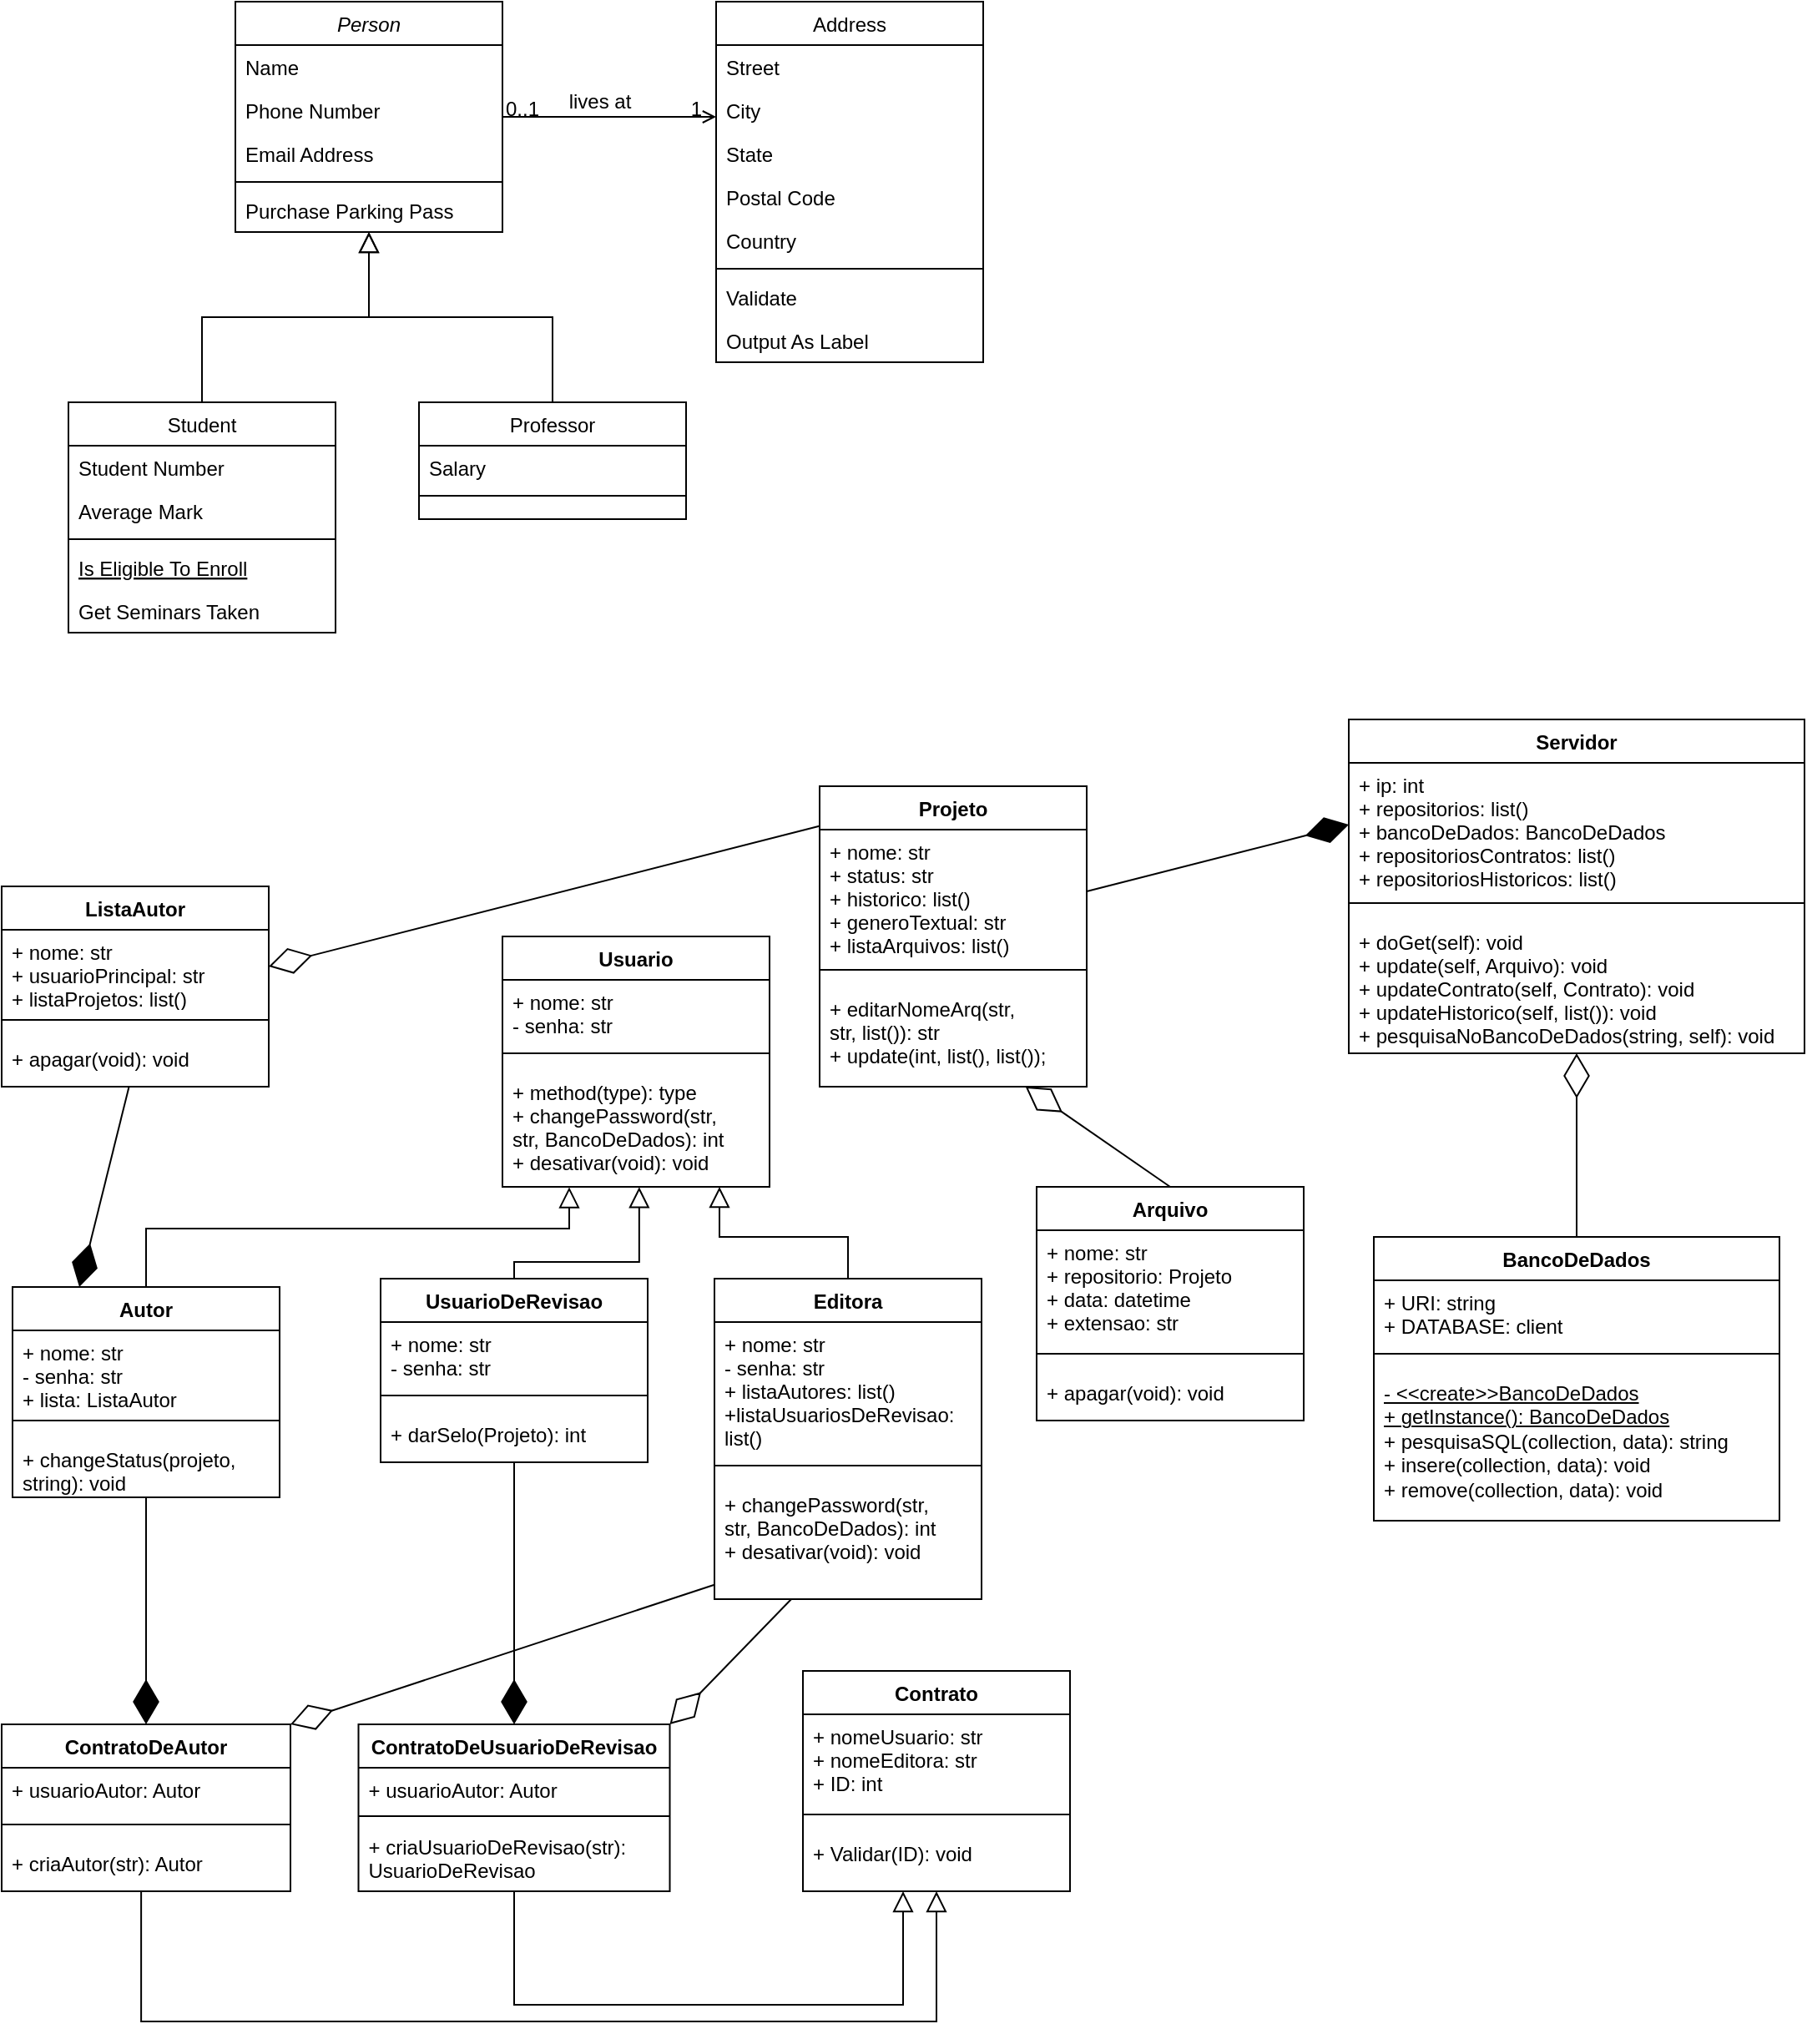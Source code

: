 <mxfile version="16.5.3" type="github">
  <diagram id="C5RBs43oDa-KdzZeNtuy" name="Page-1">
    <mxGraphModel dx="868" dy="496" grid="1" gridSize="10" guides="1" tooltips="1" connect="1" arrows="1" fold="1" page="1" pageScale="1" pageWidth="827" pageHeight="1169" math="0" shadow="0">
      <root>
        <mxCell id="WIyWlLk6GJQsqaUBKTNV-0" />
        <mxCell id="WIyWlLk6GJQsqaUBKTNV-1" parent="WIyWlLk6GJQsqaUBKTNV-0" />
        <mxCell id="zkfFHV4jXpPFQw0GAbJ--0" value="Person" style="swimlane;fontStyle=2;align=center;verticalAlign=top;childLayout=stackLayout;horizontal=1;startSize=26;horizontalStack=0;resizeParent=1;resizeLast=0;collapsible=1;marginBottom=0;rounded=0;shadow=0;strokeWidth=1;" parent="WIyWlLk6GJQsqaUBKTNV-1" vertex="1">
          <mxGeometry x="160" y="130" width="160" height="138" as="geometry">
            <mxRectangle x="230" y="140" width="160" height="26" as="alternateBounds" />
          </mxGeometry>
        </mxCell>
        <mxCell id="zkfFHV4jXpPFQw0GAbJ--1" value="Name" style="text;align=left;verticalAlign=top;spacingLeft=4;spacingRight=4;overflow=hidden;rotatable=0;points=[[0,0.5],[1,0.5]];portConstraint=eastwest;" parent="zkfFHV4jXpPFQw0GAbJ--0" vertex="1">
          <mxGeometry y="26" width="160" height="26" as="geometry" />
        </mxCell>
        <mxCell id="zkfFHV4jXpPFQw0GAbJ--2" value="Phone Number" style="text;align=left;verticalAlign=top;spacingLeft=4;spacingRight=4;overflow=hidden;rotatable=0;points=[[0,0.5],[1,0.5]];portConstraint=eastwest;rounded=0;shadow=0;html=0;" parent="zkfFHV4jXpPFQw0GAbJ--0" vertex="1">
          <mxGeometry y="52" width="160" height="26" as="geometry" />
        </mxCell>
        <mxCell id="zkfFHV4jXpPFQw0GAbJ--3" value="Email Address" style="text;align=left;verticalAlign=top;spacingLeft=4;spacingRight=4;overflow=hidden;rotatable=0;points=[[0,0.5],[1,0.5]];portConstraint=eastwest;rounded=0;shadow=0;html=0;" parent="zkfFHV4jXpPFQw0GAbJ--0" vertex="1">
          <mxGeometry y="78" width="160" height="26" as="geometry" />
        </mxCell>
        <mxCell id="zkfFHV4jXpPFQw0GAbJ--4" value="" style="line;html=1;strokeWidth=1;align=left;verticalAlign=middle;spacingTop=-1;spacingLeft=3;spacingRight=3;rotatable=0;labelPosition=right;points=[];portConstraint=eastwest;" parent="zkfFHV4jXpPFQw0GAbJ--0" vertex="1">
          <mxGeometry y="104" width="160" height="8" as="geometry" />
        </mxCell>
        <mxCell id="zkfFHV4jXpPFQw0GAbJ--5" value="Purchase Parking Pass" style="text;align=left;verticalAlign=top;spacingLeft=4;spacingRight=4;overflow=hidden;rotatable=0;points=[[0,0.5],[1,0.5]];portConstraint=eastwest;" parent="zkfFHV4jXpPFQw0GAbJ--0" vertex="1">
          <mxGeometry y="112" width="160" height="26" as="geometry" />
        </mxCell>
        <mxCell id="zkfFHV4jXpPFQw0GAbJ--6" value="Student" style="swimlane;fontStyle=0;align=center;verticalAlign=top;childLayout=stackLayout;horizontal=1;startSize=26;horizontalStack=0;resizeParent=1;resizeLast=0;collapsible=1;marginBottom=0;rounded=0;shadow=0;strokeWidth=1;" parent="WIyWlLk6GJQsqaUBKTNV-1" vertex="1">
          <mxGeometry x="60" y="370" width="160" height="138" as="geometry">
            <mxRectangle x="130" y="380" width="160" height="26" as="alternateBounds" />
          </mxGeometry>
        </mxCell>
        <mxCell id="zkfFHV4jXpPFQw0GAbJ--7" value="Student Number" style="text;align=left;verticalAlign=top;spacingLeft=4;spacingRight=4;overflow=hidden;rotatable=0;points=[[0,0.5],[1,0.5]];portConstraint=eastwest;" parent="zkfFHV4jXpPFQw0GAbJ--6" vertex="1">
          <mxGeometry y="26" width="160" height="26" as="geometry" />
        </mxCell>
        <mxCell id="zkfFHV4jXpPFQw0GAbJ--8" value="Average Mark" style="text;align=left;verticalAlign=top;spacingLeft=4;spacingRight=4;overflow=hidden;rotatable=0;points=[[0,0.5],[1,0.5]];portConstraint=eastwest;rounded=0;shadow=0;html=0;" parent="zkfFHV4jXpPFQw0GAbJ--6" vertex="1">
          <mxGeometry y="52" width="160" height="26" as="geometry" />
        </mxCell>
        <mxCell id="zkfFHV4jXpPFQw0GAbJ--9" value="" style="line;html=1;strokeWidth=1;align=left;verticalAlign=middle;spacingTop=-1;spacingLeft=3;spacingRight=3;rotatable=0;labelPosition=right;points=[];portConstraint=eastwest;" parent="zkfFHV4jXpPFQw0GAbJ--6" vertex="1">
          <mxGeometry y="78" width="160" height="8" as="geometry" />
        </mxCell>
        <mxCell id="zkfFHV4jXpPFQw0GAbJ--10" value="Is Eligible To Enroll" style="text;align=left;verticalAlign=top;spacingLeft=4;spacingRight=4;overflow=hidden;rotatable=0;points=[[0,0.5],[1,0.5]];portConstraint=eastwest;fontStyle=4" parent="zkfFHV4jXpPFQw0GAbJ--6" vertex="1">
          <mxGeometry y="86" width="160" height="26" as="geometry" />
        </mxCell>
        <mxCell id="zkfFHV4jXpPFQw0GAbJ--11" value="Get Seminars Taken" style="text;align=left;verticalAlign=top;spacingLeft=4;spacingRight=4;overflow=hidden;rotatable=0;points=[[0,0.5],[1,0.5]];portConstraint=eastwest;" parent="zkfFHV4jXpPFQw0GAbJ--6" vertex="1">
          <mxGeometry y="112" width="160" height="26" as="geometry" />
        </mxCell>
        <mxCell id="zkfFHV4jXpPFQw0GAbJ--12" value="" style="endArrow=block;endSize=10;endFill=0;shadow=0;strokeWidth=1;rounded=0;edgeStyle=elbowEdgeStyle;elbow=vertical;" parent="WIyWlLk6GJQsqaUBKTNV-1" source="zkfFHV4jXpPFQw0GAbJ--6" target="zkfFHV4jXpPFQw0GAbJ--0" edge="1">
          <mxGeometry width="160" relative="1" as="geometry">
            <mxPoint x="140" y="213" as="sourcePoint" />
            <mxPoint x="140" y="213" as="targetPoint" />
          </mxGeometry>
        </mxCell>
        <mxCell id="zkfFHV4jXpPFQw0GAbJ--13" value="Professor" style="swimlane;fontStyle=0;align=center;verticalAlign=top;childLayout=stackLayout;horizontal=1;startSize=26;horizontalStack=0;resizeParent=1;resizeLast=0;collapsible=1;marginBottom=0;rounded=0;shadow=0;strokeWidth=1;" parent="WIyWlLk6GJQsqaUBKTNV-1" vertex="1">
          <mxGeometry x="270" y="370" width="160" height="70" as="geometry">
            <mxRectangle x="340" y="380" width="170" height="26" as="alternateBounds" />
          </mxGeometry>
        </mxCell>
        <mxCell id="zkfFHV4jXpPFQw0GAbJ--14" value="Salary" style="text;align=left;verticalAlign=top;spacingLeft=4;spacingRight=4;overflow=hidden;rotatable=0;points=[[0,0.5],[1,0.5]];portConstraint=eastwest;" parent="zkfFHV4jXpPFQw0GAbJ--13" vertex="1">
          <mxGeometry y="26" width="160" height="26" as="geometry" />
        </mxCell>
        <mxCell id="zkfFHV4jXpPFQw0GAbJ--15" value="" style="line;html=1;strokeWidth=1;align=left;verticalAlign=middle;spacingTop=-1;spacingLeft=3;spacingRight=3;rotatable=0;labelPosition=right;points=[];portConstraint=eastwest;" parent="zkfFHV4jXpPFQw0GAbJ--13" vertex="1">
          <mxGeometry y="52" width="160" height="8" as="geometry" />
        </mxCell>
        <mxCell id="zkfFHV4jXpPFQw0GAbJ--16" value="" style="endArrow=block;endSize=10;endFill=0;shadow=0;strokeWidth=1;rounded=0;edgeStyle=elbowEdgeStyle;elbow=vertical;" parent="WIyWlLk6GJQsqaUBKTNV-1" source="zkfFHV4jXpPFQw0GAbJ--13" target="zkfFHV4jXpPFQw0GAbJ--0" edge="1">
          <mxGeometry width="160" relative="1" as="geometry">
            <mxPoint x="150" y="383" as="sourcePoint" />
            <mxPoint x="250" y="281" as="targetPoint" />
          </mxGeometry>
        </mxCell>
        <mxCell id="zkfFHV4jXpPFQw0GAbJ--17" value="Address" style="swimlane;fontStyle=0;align=center;verticalAlign=top;childLayout=stackLayout;horizontal=1;startSize=26;horizontalStack=0;resizeParent=1;resizeLast=0;collapsible=1;marginBottom=0;rounded=0;shadow=0;strokeWidth=1;" parent="WIyWlLk6GJQsqaUBKTNV-1" vertex="1">
          <mxGeometry x="448" y="130" width="160" height="216" as="geometry">
            <mxRectangle x="550" y="140" width="160" height="26" as="alternateBounds" />
          </mxGeometry>
        </mxCell>
        <mxCell id="zkfFHV4jXpPFQw0GAbJ--18" value="Street" style="text;align=left;verticalAlign=top;spacingLeft=4;spacingRight=4;overflow=hidden;rotatable=0;points=[[0,0.5],[1,0.5]];portConstraint=eastwest;" parent="zkfFHV4jXpPFQw0GAbJ--17" vertex="1">
          <mxGeometry y="26" width="160" height="26" as="geometry" />
        </mxCell>
        <mxCell id="zkfFHV4jXpPFQw0GAbJ--19" value="City" style="text;align=left;verticalAlign=top;spacingLeft=4;spacingRight=4;overflow=hidden;rotatable=0;points=[[0,0.5],[1,0.5]];portConstraint=eastwest;rounded=0;shadow=0;html=0;" parent="zkfFHV4jXpPFQw0GAbJ--17" vertex="1">
          <mxGeometry y="52" width="160" height="26" as="geometry" />
        </mxCell>
        <mxCell id="zkfFHV4jXpPFQw0GAbJ--20" value="State" style="text;align=left;verticalAlign=top;spacingLeft=4;spacingRight=4;overflow=hidden;rotatable=0;points=[[0,0.5],[1,0.5]];portConstraint=eastwest;rounded=0;shadow=0;html=0;" parent="zkfFHV4jXpPFQw0GAbJ--17" vertex="1">
          <mxGeometry y="78" width="160" height="26" as="geometry" />
        </mxCell>
        <mxCell id="zkfFHV4jXpPFQw0GAbJ--21" value="Postal Code" style="text;align=left;verticalAlign=top;spacingLeft=4;spacingRight=4;overflow=hidden;rotatable=0;points=[[0,0.5],[1,0.5]];portConstraint=eastwest;rounded=0;shadow=0;html=0;" parent="zkfFHV4jXpPFQw0GAbJ--17" vertex="1">
          <mxGeometry y="104" width="160" height="26" as="geometry" />
        </mxCell>
        <mxCell id="zkfFHV4jXpPFQw0GAbJ--22" value="Country" style="text;align=left;verticalAlign=top;spacingLeft=4;spacingRight=4;overflow=hidden;rotatable=0;points=[[0,0.5],[1,0.5]];portConstraint=eastwest;rounded=0;shadow=0;html=0;" parent="zkfFHV4jXpPFQw0GAbJ--17" vertex="1">
          <mxGeometry y="130" width="160" height="26" as="geometry" />
        </mxCell>
        <mxCell id="zkfFHV4jXpPFQw0GAbJ--23" value="" style="line;html=1;strokeWidth=1;align=left;verticalAlign=middle;spacingTop=-1;spacingLeft=3;spacingRight=3;rotatable=0;labelPosition=right;points=[];portConstraint=eastwest;" parent="zkfFHV4jXpPFQw0GAbJ--17" vertex="1">
          <mxGeometry y="156" width="160" height="8" as="geometry" />
        </mxCell>
        <mxCell id="zkfFHV4jXpPFQw0GAbJ--24" value="Validate" style="text;align=left;verticalAlign=top;spacingLeft=4;spacingRight=4;overflow=hidden;rotatable=0;points=[[0,0.5],[1,0.5]];portConstraint=eastwest;" parent="zkfFHV4jXpPFQw0GAbJ--17" vertex="1">
          <mxGeometry y="164" width="160" height="26" as="geometry" />
        </mxCell>
        <mxCell id="zkfFHV4jXpPFQw0GAbJ--25" value="Output As Label" style="text;align=left;verticalAlign=top;spacingLeft=4;spacingRight=4;overflow=hidden;rotatable=0;points=[[0,0.5],[1,0.5]];portConstraint=eastwest;" parent="zkfFHV4jXpPFQw0GAbJ--17" vertex="1">
          <mxGeometry y="190" width="160" height="26" as="geometry" />
        </mxCell>
        <mxCell id="zkfFHV4jXpPFQw0GAbJ--26" value="" style="endArrow=open;shadow=0;strokeWidth=1;rounded=0;endFill=1;edgeStyle=elbowEdgeStyle;elbow=vertical;" parent="WIyWlLk6GJQsqaUBKTNV-1" source="zkfFHV4jXpPFQw0GAbJ--0" target="zkfFHV4jXpPFQw0GAbJ--17" edge="1">
          <mxGeometry x="0.5" y="41" relative="1" as="geometry">
            <mxPoint x="320" y="202" as="sourcePoint" />
            <mxPoint x="480" y="202" as="targetPoint" />
            <mxPoint x="-40" y="32" as="offset" />
          </mxGeometry>
        </mxCell>
        <mxCell id="zkfFHV4jXpPFQw0GAbJ--27" value="0..1" style="resizable=0;align=left;verticalAlign=bottom;labelBackgroundColor=none;fontSize=12;" parent="zkfFHV4jXpPFQw0GAbJ--26" connectable="0" vertex="1">
          <mxGeometry x="-1" relative="1" as="geometry">
            <mxPoint y="4" as="offset" />
          </mxGeometry>
        </mxCell>
        <mxCell id="zkfFHV4jXpPFQw0GAbJ--28" value="1" style="resizable=0;align=right;verticalAlign=bottom;labelBackgroundColor=none;fontSize=12;" parent="zkfFHV4jXpPFQw0GAbJ--26" connectable="0" vertex="1">
          <mxGeometry x="1" relative="1" as="geometry">
            <mxPoint x="-7" y="4" as="offset" />
          </mxGeometry>
        </mxCell>
        <mxCell id="zkfFHV4jXpPFQw0GAbJ--29" value="lives at" style="text;html=1;resizable=0;points=[];;align=center;verticalAlign=middle;labelBackgroundColor=none;rounded=0;shadow=0;strokeWidth=1;fontSize=12;" parent="zkfFHV4jXpPFQw0GAbJ--26" vertex="1" connectable="0">
          <mxGeometry x="0.5" y="49" relative="1" as="geometry">
            <mxPoint x="-38" y="40" as="offset" />
          </mxGeometry>
        </mxCell>
        <mxCell id="7seZj-9RwBSpQ4ibEDFT-30" value="Usuario" style="swimlane;fontStyle=1;align=center;verticalAlign=top;childLayout=stackLayout;horizontal=1;startSize=26;horizontalStack=0;resizeParent=1;resizeParentMax=0;resizeLast=0;collapsible=1;marginBottom=0;" parent="WIyWlLk6GJQsqaUBKTNV-1" vertex="1">
          <mxGeometry x="320" y="690" width="160" height="150" as="geometry" />
        </mxCell>
        <mxCell id="7seZj-9RwBSpQ4ibEDFT-31" value="+ nome: str&#xa;- senha: str" style="text;strokeColor=none;fillColor=none;align=left;verticalAlign=top;spacingLeft=4;spacingRight=4;overflow=hidden;rotatable=0;points=[[0,0.5],[1,0.5]];portConstraint=eastwest;" parent="7seZj-9RwBSpQ4ibEDFT-30" vertex="1">
          <mxGeometry y="26" width="160" height="34" as="geometry" />
        </mxCell>
        <mxCell id="7seZj-9RwBSpQ4ibEDFT-32" value="" style="line;strokeWidth=1;fillColor=none;align=left;verticalAlign=middle;spacingTop=-1;spacingLeft=3;spacingRight=3;rotatable=0;labelPosition=right;points=[];portConstraint=eastwest;" parent="7seZj-9RwBSpQ4ibEDFT-30" vertex="1">
          <mxGeometry y="60" width="160" height="20" as="geometry" />
        </mxCell>
        <mxCell id="7seZj-9RwBSpQ4ibEDFT-33" value="+ method(type): type&#xa;+ changePassword(str,&#xa;str, BancoDeDados): int&#xa;+ desativar(void): void " style="text;strokeColor=none;fillColor=none;align=left;verticalAlign=top;spacingLeft=4;spacingRight=4;overflow=hidden;rotatable=0;points=[[0,0.5],[1,0.5]];portConstraint=eastwest;" parent="7seZj-9RwBSpQ4ibEDFT-30" vertex="1">
          <mxGeometry y="80" width="160" height="70" as="geometry" />
        </mxCell>
        <mxCell id="7seZj-9RwBSpQ4ibEDFT-34" value="Autor" style="swimlane;fontStyle=1;align=center;verticalAlign=top;childLayout=stackLayout;horizontal=1;startSize=26;horizontalStack=0;resizeParent=1;resizeParentMax=0;resizeLast=0;collapsible=1;marginBottom=0;" parent="WIyWlLk6GJQsqaUBKTNV-1" vertex="1">
          <mxGeometry x="26.5" y="900" width="160" height="126" as="geometry" />
        </mxCell>
        <mxCell id="7seZj-9RwBSpQ4ibEDFT-35" value="+ nome: str&#xa;- senha: str&#xa;+ lista: ListaAutor" style="text;strokeColor=none;fillColor=none;align=left;verticalAlign=top;spacingLeft=4;spacingRight=4;overflow=hidden;rotatable=0;points=[[0,0.5],[1,0.5]];portConstraint=eastwest;" parent="7seZj-9RwBSpQ4ibEDFT-34" vertex="1">
          <mxGeometry y="26" width="160" height="44" as="geometry" />
        </mxCell>
        <mxCell id="7seZj-9RwBSpQ4ibEDFT-36" value="" style="line;strokeWidth=1;fillColor=none;align=left;verticalAlign=middle;spacingTop=-1;spacingLeft=3;spacingRight=3;rotatable=0;labelPosition=right;points=[];portConstraint=eastwest;" parent="7seZj-9RwBSpQ4ibEDFT-34" vertex="1">
          <mxGeometry y="70" width="160" height="20" as="geometry" />
        </mxCell>
        <mxCell id="7seZj-9RwBSpQ4ibEDFT-37" value="+ changeStatus(projeto,&#xa;string): void" style="text;strokeColor=none;fillColor=none;align=left;verticalAlign=top;spacingLeft=4;spacingRight=4;overflow=hidden;rotatable=0;points=[[0,0.5],[1,0.5]];portConstraint=eastwest;" parent="7seZj-9RwBSpQ4ibEDFT-34" vertex="1">
          <mxGeometry y="90" width="160" height="36" as="geometry" />
        </mxCell>
        <mxCell id="7seZj-9RwBSpQ4ibEDFT-39" value="" style="endArrow=block;endSize=10;endFill=0;shadow=0;strokeWidth=1;rounded=0;edgeStyle=elbowEdgeStyle;elbow=vertical;exitX=0.5;exitY=0;exitDx=0;exitDy=0;entryX=0.25;entryY=1.003;entryDx=0;entryDy=0;entryPerimeter=0;" parent="WIyWlLk6GJQsqaUBKTNV-1" source="7seZj-9RwBSpQ4ibEDFT-34" target="7seZj-9RwBSpQ4ibEDFT-33" edge="1">
          <mxGeometry width="160" relative="1" as="geometry">
            <mxPoint x="387" y="959" as="sourcePoint" />
            <mxPoint x="437" y="845" as="targetPoint" />
            <Array as="points">
              <mxPoint x="407" y="865" />
              <mxPoint x="417" y="895" />
            </Array>
          </mxGeometry>
        </mxCell>
        <mxCell id="7seZj-9RwBSpQ4ibEDFT-40" value="UsuarioDeRevisao" style="swimlane;fontStyle=1;align=center;verticalAlign=top;childLayout=stackLayout;horizontal=1;startSize=26;horizontalStack=0;resizeParent=1;resizeParentMax=0;resizeLast=0;collapsible=1;marginBottom=0;" parent="WIyWlLk6GJQsqaUBKTNV-1" vertex="1">
          <mxGeometry x="247" y="895" width="160" height="110" as="geometry" />
        </mxCell>
        <mxCell id="7seZj-9RwBSpQ4ibEDFT-41" value="+ nome: str&#xa;- senha: str" style="text;strokeColor=none;fillColor=none;align=left;verticalAlign=top;spacingLeft=4;spacingRight=4;overflow=hidden;rotatable=0;points=[[0,0.5],[1,0.5]];portConstraint=eastwest;" parent="7seZj-9RwBSpQ4ibEDFT-40" vertex="1">
          <mxGeometry y="26" width="160" height="34" as="geometry" />
        </mxCell>
        <mxCell id="7seZj-9RwBSpQ4ibEDFT-42" value="" style="line;strokeWidth=1;fillColor=none;align=left;verticalAlign=middle;spacingTop=-1;spacingLeft=3;spacingRight=3;rotatable=0;labelPosition=right;points=[];portConstraint=eastwest;" parent="7seZj-9RwBSpQ4ibEDFT-40" vertex="1">
          <mxGeometry y="60" width="160" height="20" as="geometry" />
        </mxCell>
        <mxCell id="7seZj-9RwBSpQ4ibEDFT-43" value="+ darSelo(Projeto): int" style="text;strokeColor=none;fillColor=none;align=left;verticalAlign=top;spacingLeft=4;spacingRight=4;overflow=hidden;rotatable=0;points=[[0,0.5],[1,0.5]];portConstraint=eastwest;" parent="7seZj-9RwBSpQ4ibEDFT-40" vertex="1">
          <mxGeometry y="80" width="160" height="30" as="geometry" />
        </mxCell>
        <mxCell id="7seZj-9RwBSpQ4ibEDFT-49" value="" style="endArrow=block;endSize=10;endFill=0;shadow=0;strokeWidth=1;rounded=0;edgeStyle=elbowEdgeStyle;elbow=vertical;exitX=0.5;exitY=0;exitDx=0;exitDy=0;entryX=0.512;entryY=1.002;entryDx=0;entryDy=0;entryPerimeter=0;" parent="WIyWlLk6GJQsqaUBKTNV-1" source="7seZj-9RwBSpQ4ibEDFT-40" target="7seZj-9RwBSpQ4ibEDFT-33" edge="1">
          <mxGeometry width="160" relative="1" as="geometry">
            <mxPoint x="567" y="975" as="sourcePoint" />
            <mxPoint x="437" y="845" as="targetPoint" />
            <Array as="points">
              <mxPoint x="447" y="885" />
              <mxPoint x="487" y="865" />
              <mxPoint x="487" y="895" />
              <mxPoint x="497" y="905" />
            </Array>
          </mxGeometry>
        </mxCell>
        <mxCell id="7seZj-9RwBSpQ4ibEDFT-50" value="Projeto" style="swimlane;fontStyle=1;align=center;verticalAlign=top;childLayout=stackLayout;horizontal=1;startSize=26;horizontalStack=0;resizeParent=1;resizeParentMax=0;resizeLast=0;collapsible=1;marginBottom=0;" parent="WIyWlLk6GJQsqaUBKTNV-1" vertex="1">
          <mxGeometry x="510" y="600" width="160" height="180" as="geometry" />
        </mxCell>
        <mxCell id="7seZj-9RwBSpQ4ibEDFT-51" value="+ nome: str&#xa;+ status: str&#xa;+ historico: list()&#xa;+ generoTextual: str&#xa;+ listaArquivos: list()&#xa;" style="text;strokeColor=none;fillColor=none;align=left;verticalAlign=top;spacingLeft=4;spacingRight=4;overflow=hidden;rotatable=0;points=[[0,0.5],[1,0.5]];portConstraint=eastwest;" parent="7seZj-9RwBSpQ4ibEDFT-50" vertex="1">
          <mxGeometry y="26" width="160" height="74" as="geometry" />
        </mxCell>
        <mxCell id="7seZj-9RwBSpQ4ibEDFT-52" value="" style="line;strokeWidth=1;fillColor=none;align=left;verticalAlign=middle;spacingTop=-1;spacingLeft=3;spacingRight=3;rotatable=0;labelPosition=right;points=[];portConstraint=eastwest;" parent="7seZj-9RwBSpQ4ibEDFT-50" vertex="1">
          <mxGeometry y="100" width="160" height="20" as="geometry" />
        </mxCell>
        <mxCell id="7seZj-9RwBSpQ4ibEDFT-53" value="+ editarNomeArq(str, &#xa;str, list()): str&#xa;+ update(int, list(), list());" style="text;strokeColor=none;fillColor=none;align=left;verticalAlign=top;spacingLeft=4;spacingRight=4;overflow=hidden;rotatable=0;points=[[0,0.5],[1,0.5]];portConstraint=eastwest;" parent="7seZj-9RwBSpQ4ibEDFT-50" vertex="1">
          <mxGeometry y="120" width="160" height="60" as="geometry" />
        </mxCell>
        <mxCell id="LjENutwPi0jd3vjKfc23-1" value="ListaAutor" style="swimlane;fontStyle=1;align=center;verticalAlign=top;childLayout=stackLayout;horizontal=1;startSize=26;horizontalStack=0;resizeParent=1;resizeParentMax=0;resizeLast=0;collapsible=1;marginBottom=0;" parent="WIyWlLk6GJQsqaUBKTNV-1" vertex="1">
          <mxGeometry x="20" y="660" width="160" height="120" as="geometry" />
        </mxCell>
        <mxCell id="LjENutwPi0jd3vjKfc23-2" value="+ nome: str&#xa;+ usuarioPrincipal: str&#xa;+ listaProjetos: list()" style="text;strokeColor=none;fillColor=none;align=left;verticalAlign=top;spacingLeft=4;spacingRight=4;overflow=hidden;rotatable=0;points=[[0,0.5],[1,0.5]];portConstraint=eastwest;" parent="LjENutwPi0jd3vjKfc23-1" vertex="1">
          <mxGeometry y="26" width="160" height="44" as="geometry" />
        </mxCell>
        <mxCell id="LjENutwPi0jd3vjKfc23-3" value="" style="line;strokeWidth=1;fillColor=none;align=left;verticalAlign=middle;spacingTop=-1;spacingLeft=3;spacingRight=3;rotatable=0;labelPosition=right;points=[];portConstraint=eastwest;" parent="LjENutwPi0jd3vjKfc23-1" vertex="1">
          <mxGeometry y="70" width="160" height="20" as="geometry" />
        </mxCell>
        <mxCell id="LjENutwPi0jd3vjKfc23-4" value="+ apagar(void): void" style="text;strokeColor=none;fillColor=none;align=left;verticalAlign=top;spacingLeft=4;spacingRight=4;overflow=hidden;rotatable=0;points=[[0,0.5],[1,0.5]];portConstraint=eastwest;" parent="LjENutwPi0jd3vjKfc23-1" vertex="1">
          <mxGeometry y="90" width="160" height="30" as="geometry" />
        </mxCell>
        <mxCell id="LjENutwPi0jd3vjKfc23-5" value="Editora" style="swimlane;fontStyle=1;align=center;verticalAlign=top;childLayout=stackLayout;horizontal=1;startSize=26;horizontalStack=0;resizeParent=1;resizeParentMax=0;resizeLast=0;collapsible=1;marginBottom=0;" parent="WIyWlLk6GJQsqaUBKTNV-1" vertex="1">
          <mxGeometry x="447" y="895" width="160" height="192" as="geometry" />
        </mxCell>
        <mxCell id="LjENutwPi0jd3vjKfc23-6" value="+ nome: str&#xa;- senha: str&#xa;+ listaAutores: list()&#xa;+listaUsuariosDeRevisao:&#xa;list()" style="text;strokeColor=none;fillColor=none;align=left;verticalAlign=top;spacingLeft=4;spacingRight=4;overflow=hidden;rotatable=0;points=[[0,0.5],[1,0.5]];portConstraint=eastwest;" parent="LjENutwPi0jd3vjKfc23-5" vertex="1">
          <mxGeometry y="26" width="160" height="76" as="geometry" />
        </mxCell>
        <mxCell id="LjENutwPi0jd3vjKfc23-7" value="" style="line;strokeWidth=1;fillColor=none;align=left;verticalAlign=middle;spacingTop=-1;spacingLeft=3;spacingRight=3;rotatable=0;labelPosition=right;points=[];portConstraint=eastwest;" parent="LjENutwPi0jd3vjKfc23-5" vertex="1">
          <mxGeometry y="102" width="160" height="20" as="geometry" />
        </mxCell>
        <mxCell id="LjENutwPi0jd3vjKfc23-8" value="+ changePassword(str,&#xa;str, BancoDeDados): int&#xa;+ desativar(void): void " style="text;strokeColor=none;fillColor=none;align=left;verticalAlign=top;spacingLeft=4;spacingRight=4;overflow=hidden;rotatable=0;points=[[0,0.5],[1,0.5]];portConstraint=eastwest;" parent="LjENutwPi0jd3vjKfc23-5" vertex="1">
          <mxGeometry y="122" width="160" height="70" as="geometry" />
        </mxCell>
        <mxCell id="LjENutwPi0jd3vjKfc23-9" value="ContratoDeAutor" style="swimlane;fontStyle=1;align=center;verticalAlign=top;childLayout=stackLayout;horizontal=1;startSize=26;horizontalStack=0;resizeParent=1;resizeParentMax=0;resizeLast=0;collapsible=1;marginBottom=0;" parent="WIyWlLk6GJQsqaUBKTNV-1" vertex="1">
          <mxGeometry x="20" y="1162" width="173" height="100" as="geometry" />
        </mxCell>
        <mxCell id="LjENutwPi0jd3vjKfc23-10" value="+ usuarioAutor: Autor" style="text;strokeColor=none;fillColor=none;align=left;verticalAlign=top;spacingLeft=4;spacingRight=4;overflow=hidden;rotatable=0;points=[[0,0.5],[1,0.5]];portConstraint=eastwest;" parent="LjENutwPi0jd3vjKfc23-9" vertex="1">
          <mxGeometry y="26" width="173" height="24" as="geometry" />
        </mxCell>
        <mxCell id="LjENutwPi0jd3vjKfc23-11" value="" style="line;strokeWidth=1;fillColor=none;align=left;verticalAlign=middle;spacingTop=-1;spacingLeft=3;spacingRight=3;rotatable=0;labelPosition=right;points=[];portConstraint=eastwest;" parent="LjENutwPi0jd3vjKfc23-9" vertex="1">
          <mxGeometry y="50" width="173" height="20" as="geometry" />
        </mxCell>
        <mxCell id="LjENutwPi0jd3vjKfc23-12" value="+ criaAutor(str): Autor" style="text;strokeColor=none;fillColor=none;align=left;verticalAlign=top;spacingLeft=4;spacingRight=4;overflow=hidden;rotatable=0;points=[[0,0.5],[1,0.5]];portConstraint=eastwest;" parent="LjENutwPi0jd3vjKfc23-9" vertex="1">
          <mxGeometry y="70" width="173" height="30" as="geometry" />
        </mxCell>
        <mxCell id="LjENutwPi0jd3vjKfc23-17" value="Contrato" style="swimlane;fontStyle=1;align=center;verticalAlign=top;childLayout=stackLayout;horizontal=1;startSize=26;horizontalStack=0;resizeParent=1;resizeParentMax=0;resizeLast=0;collapsible=1;marginBottom=0;" parent="WIyWlLk6GJQsqaUBKTNV-1" vertex="1">
          <mxGeometry x="500" y="1130" width="160" height="132" as="geometry" />
        </mxCell>
        <mxCell id="LjENutwPi0jd3vjKfc23-18" value="+ nomeUsuario: str&#xa;+ nomeEditora: str&#xa;+ ID: int" style="text;strokeColor=none;fillColor=none;align=left;verticalAlign=top;spacingLeft=4;spacingRight=4;overflow=hidden;rotatable=0;points=[[0,0.5],[1,0.5]];portConstraint=eastwest;" parent="LjENutwPi0jd3vjKfc23-17" vertex="1">
          <mxGeometry y="26" width="160" height="50" as="geometry" />
        </mxCell>
        <mxCell id="LjENutwPi0jd3vjKfc23-19" value="" style="line;strokeWidth=1;fillColor=none;align=left;verticalAlign=middle;spacingTop=-1;spacingLeft=3;spacingRight=3;rotatable=0;labelPosition=right;points=[];portConstraint=eastwest;" parent="LjENutwPi0jd3vjKfc23-17" vertex="1">
          <mxGeometry y="76" width="160" height="20" as="geometry" />
        </mxCell>
        <mxCell id="LjENutwPi0jd3vjKfc23-20" value="+ Validar(ID): void" style="text;strokeColor=none;fillColor=none;align=left;verticalAlign=top;spacingLeft=4;spacingRight=4;overflow=hidden;rotatable=0;points=[[0,0.5],[1,0.5]];portConstraint=eastwest;" parent="LjENutwPi0jd3vjKfc23-17" vertex="1">
          <mxGeometry y="96" width="160" height="36" as="geometry" />
        </mxCell>
        <mxCell id="LjENutwPi0jd3vjKfc23-21" value="Arquivo" style="swimlane;fontStyle=1;align=center;verticalAlign=top;childLayout=stackLayout;horizontal=1;startSize=26;horizontalStack=0;resizeParent=1;resizeParentMax=0;resizeLast=0;collapsible=1;marginBottom=0;" parent="WIyWlLk6GJQsqaUBKTNV-1" vertex="1">
          <mxGeometry x="640" y="840" width="160" height="140" as="geometry" />
        </mxCell>
        <mxCell id="LjENutwPi0jd3vjKfc23-22" value="+ nome: str&#xa;+ repositorio: Projeto&#xa;+ data: datetime&#xa;+ extensao: str" style="text;strokeColor=none;fillColor=none;align=left;verticalAlign=top;spacingLeft=4;spacingRight=4;overflow=hidden;rotatable=0;points=[[0,0.5],[1,0.5]];portConstraint=eastwest;" parent="LjENutwPi0jd3vjKfc23-21" vertex="1">
          <mxGeometry y="26" width="160" height="64" as="geometry" />
        </mxCell>
        <mxCell id="LjENutwPi0jd3vjKfc23-23" value="" style="line;strokeWidth=1;fillColor=none;align=left;verticalAlign=middle;spacingTop=-1;spacingLeft=3;spacingRight=3;rotatable=0;labelPosition=right;points=[];portConstraint=eastwest;" parent="LjENutwPi0jd3vjKfc23-21" vertex="1">
          <mxGeometry y="90" width="160" height="20" as="geometry" />
        </mxCell>
        <mxCell id="LjENutwPi0jd3vjKfc23-24" value="+ apagar(void): void" style="text;strokeColor=none;fillColor=none;align=left;verticalAlign=top;spacingLeft=4;spacingRight=4;overflow=hidden;rotatable=0;points=[[0,0.5],[1,0.5]];portConstraint=eastwest;" parent="LjENutwPi0jd3vjKfc23-21" vertex="1">
          <mxGeometry y="110" width="160" height="30" as="geometry" />
        </mxCell>
        <mxCell id="LjENutwPi0jd3vjKfc23-26" value="" style="endArrow=diamondThin;endFill=0;endSize=24;html=1;rounded=0;exitX=-0.001;exitY=-0.029;exitDx=0;exitDy=0;entryX=1;entryY=0.5;entryDx=0;entryDy=0;exitPerimeter=0;" parent="WIyWlLk6GJQsqaUBKTNV-1" source="7seZj-9RwBSpQ4ibEDFT-51" target="LjENutwPi0jd3vjKfc23-2" edge="1">
          <mxGeometry width="160" relative="1" as="geometry">
            <mxPoint x="490" y="910" as="sourcePoint" />
            <mxPoint x="650" y="910" as="targetPoint" />
          </mxGeometry>
        </mxCell>
        <mxCell id="LjENutwPi0jd3vjKfc23-27" value="" style="endArrow=diamondThin;endFill=0;endSize=24;html=1;rounded=0;exitX=0.5;exitY=0;exitDx=0;exitDy=0;" parent="WIyWlLk6GJQsqaUBKTNV-1" source="LjENutwPi0jd3vjKfc23-21" target="7seZj-9RwBSpQ4ibEDFT-53" edge="1">
          <mxGeometry width="160" relative="1" as="geometry">
            <mxPoint x="770" y="863" as="sourcePoint" />
            <mxPoint x="657" y="718" as="targetPoint" />
          </mxGeometry>
        </mxCell>
        <mxCell id="LjENutwPi0jd3vjKfc23-28" value="" style="endArrow=block;endSize=10;endFill=0;shadow=0;strokeWidth=1;rounded=0;edgeStyle=elbowEdgeStyle;elbow=vertical;exitX=0.5;exitY=0;exitDx=0;exitDy=0;" parent="WIyWlLk6GJQsqaUBKTNV-1" source="LjENutwPi0jd3vjKfc23-5" target="7seZj-9RwBSpQ4ibEDFT-33" edge="1">
          <mxGeometry width="160" relative="1" as="geometry">
            <mxPoint x="337" y="905.0" as="sourcePoint" />
            <mxPoint x="388.92" y="820.14" as="targetPoint" />
            <Array as="points">
              <mxPoint x="450" y="870" />
              <mxPoint x="457" y="895" />
              <mxPoint x="497" y="875" />
              <mxPoint x="497" y="905" />
              <mxPoint x="507" y="915" />
            </Array>
          </mxGeometry>
        </mxCell>
        <mxCell id="LjENutwPi0jd3vjKfc23-30" value="" style="endArrow=diamondThin;endFill=1;endSize=24;html=1;rounded=0;entryX=0.5;entryY=0;entryDx=0;entryDy=0;" parent="WIyWlLk6GJQsqaUBKTNV-1" source="7seZj-9RwBSpQ4ibEDFT-43" target="LjENutwPi0jd3vjKfc23-39" edge="1">
          <mxGeometry width="160" relative="1" as="geometry">
            <mxPoint x="490" y="1020" as="sourcePoint" />
            <mxPoint x="230" y="1090" as="targetPoint" />
          </mxGeometry>
        </mxCell>
        <mxCell id="LjENutwPi0jd3vjKfc23-31" value="" style="endArrow=diamondThin;endFill=1;endSize=24;html=1;rounded=0;entryX=0.5;entryY=0;entryDx=0;entryDy=0;" parent="WIyWlLk6GJQsqaUBKTNV-1" source="7seZj-9RwBSpQ4ibEDFT-37" target="LjENutwPi0jd3vjKfc23-9" edge="1">
          <mxGeometry width="160" relative="1" as="geometry">
            <mxPoint x="335.194" y="1085.0" as="sourcePoint" />
            <mxPoint x="190" y="1070" as="targetPoint" />
          </mxGeometry>
        </mxCell>
        <mxCell id="LjENutwPi0jd3vjKfc23-35" value="" style="endArrow=block;endSize=10;endFill=0;shadow=0;strokeWidth=1;rounded=0;edgeStyle=elbowEdgeStyle;elbow=vertical;" parent="WIyWlLk6GJQsqaUBKTNV-1" source="LjENutwPi0jd3vjKfc23-42" target="LjENutwPi0jd3vjKfc23-20" edge="1">
          <mxGeometry width="160" relative="1" as="geometry">
            <mxPoint x="107.69" y="1269.08" as="sourcePoint" />
            <mxPoint x="129.97" y="1320.0" as="targetPoint" />
            <Array as="points">
              <mxPoint x="560" y="1330" />
              <mxPoint x="470" y="1300" />
              <mxPoint x="250" y="1398.86" />
              <mxPoint x="290" y="1378.86" />
              <mxPoint x="290" y="1408.86" />
              <mxPoint x="300" y="1418.86" />
            </Array>
          </mxGeometry>
        </mxCell>
        <mxCell id="LjENutwPi0jd3vjKfc23-36" value="" style="endArrow=block;endSize=10;endFill=0;shadow=0;strokeWidth=1;rounded=0;edgeStyle=elbowEdgeStyle;elbow=vertical;exitX=0.483;exitY=1.01;exitDx=0;exitDy=0;exitPerimeter=0;" parent="WIyWlLk6GJQsqaUBKTNV-1" source="LjENutwPi0jd3vjKfc23-12" target="LjENutwPi0jd3vjKfc23-20" edge="1">
          <mxGeometry width="160" relative="1" as="geometry">
            <mxPoint x="117.69" y="1313.08" as="sourcePoint" />
            <mxPoint x="600" y="1350.0" as="targetPoint" />
            <Array as="points">
              <mxPoint x="580" y="1340" />
              <mxPoint x="600" y="1320" />
              <mxPoint x="510" y="1350" />
              <mxPoint x="530" y="1340" />
              <mxPoint x="470" y="1370" />
              <mxPoint x="550" y="1340" />
              <mxPoint x="430" y="1380" />
              <mxPoint x="260" y="1408.86" />
              <mxPoint x="300" y="1388.86" />
              <mxPoint x="300" y="1418.86" />
              <mxPoint x="310" y="1428.86" />
            </Array>
          </mxGeometry>
        </mxCell>
        <mxCell id="LjENutwPi0jd3vjKfc23-37" value="" style="endArrow=diamondThin;endFill=0;endSize=24;html=1;rounded=0;entryX=1;entryY=0;entryDx=0;entryDy=0;" parent="WIyWlLk6GJQsqaUBKTNV-1" source="LjENutwPi0jd3vjKfc23-8" target="LjENutwPi0jd3vjKfc23-39" edge="1">
          <mxGeometry width="160" relative="1" as="geometry">
            <mxPoint x="850" y="1000.0" as="sourcePoint" />
            <mxPoint x="212.0" y="1150" as="targetPoint" />
          </mxGeometry>
        </mxCell>
        <mxCell id="LjENutwPi0jd3vjKfc23-38" value="" style="endArrow=diamondThin;endFill=0;endSize=24;html=1;rounded=0;entryX=1;entryY=0;entryDx=0;entryDy=0;" parent="WIyWlLk6GJQsqaUBKTNV-1" source="LjENutwPi0jd3vjKfc23-8" target="LjENutwPi0jd3vjKfc23-9" edge="1">
          <mxGeometry width="160" relative="1" as="geometry">
            <mxPoint x="509.96" y="1059.97" as="sourcePoint" />
            <mxPoint x="222" y="1160" as="targetPoint" />
          </mxGeometry>
        </mxCell>
        <mxCell id="LjENutwPi0jd3vjKfc23-39" value="ContratoDeUsuarioDeRevisao" style="swimlane;fontStyle=1;align=center;verticalAlign=top;childLayout=stackLayout;horizontal=1;startSize=26;horizontalStack=0;resizeParent=1;resizeParentMax=0;resizeLast=0;collapsible=1;marginBottom=0;" parent="WIyWlLk6GJQsqaUBKTNV-1" vertex="1">
          <mxGeometry x="233.75" y="1162" width="186.5" height="100" as="geometry" />
        </mxCell>
        <mxCell id="LjENutwPi0jd3vjKfc23-40" value="+ usuarioAutor: Autor" style="text;strokeColor=none;fillColor=none;align=left;verticalAlign=top;spacingLeft=4;spacingRight=4;overflow=hidden;rotatable=0;points=[[0,0.5],[1,0.5]];portConstraint=eastwest;" parent="LjENutwPi0jd3vjKfc23-39" vertex="1">
          <mxGeometry y="26" width="186.5" height="24" as="geometry" />
        </mxCell>
        <mxCell id="LjENutwPi0jd3vjKfc23-41" value="" style="line;strokeWidth=1;fillColor=none;align=left;verticalAlign=middle;spacingTop=-1;spacingLeft=3;spacingRight=3;rotatable=0;labelPosition=right;points=[];portConstraint=eastwest;" parent="LjENutwPi0jd3vjKfc23-39" vertex="1">
          <mxGeometry y="50" width="186.5" height="10" as="geometry" />
        </mxCell>
        <mxCell id="LjENutwPi0jd3vjKfc23-42" value="+ criaUsuarioDeRevisao(str): &#xa;UsuarioDeRevisao" style="text;strokeColor=none;fillColor=none;align=left;verticalAlign=top;spacingLeft=4;spacingRight=4;overflow=hidden;rotatable=0;points=[[0,0.5],[1,0.5]];portConstraint=eastwest;" parent="LjENutwPi0jd3vjKfc23-39" vertex="1">
          <mxGeometry y="60" width="186.5" height="40" as="geometry" />
        </mxCell>
        <mxCell id="LjENutwPi0jd3vjKfc23-43" value="" style="endArrow=diamondThin;endFill=1;endSize=24;html=1;rounded=0;entryX=0.25;entryY=0;entryDx=0;entryDy=0;" parent="WIyWlLk6GJQsqaUBKTNV-1" source="LjENutwPi0jd3vjKfc23-4" target="7seZj-9RwBSpQ4ibEDFT-34" edge="1">
          <mxGeometry width="160" relative="1" as="geometry">
            <mxPoint x="116.5" y="1026" as="sourcePoint" />
            <mxPoint x="116.5" y="1172.0" as="targetPoint" />
          </mxGeometry>
        </mxCell>
        <mxCell id="LjENutwPi0jd3vjKfc23-44" value="Servidor" style="swimlane;fontStyle=1;align=center;verticalAlign=top;childLayout=stackLayout;horizontal=1;startSize=26;horizontalStack=0;resizeParent=1;resizeParentMax=0;resizeLast=0;collapsible=1;marginBottom=0;" parent="WIyWlLk6GJQsqaUBKTNV-1" vertex="1">
          <mxGeometry x="827" y="560" width="273" height="200" as="geometry" />
        </mxCell>
        <mxCell id="LjENutwPi0jd3vjKfc23-45" value="+ ip: int&#xa;+ repositorios: list()&#xa;+ bancoDeDados: BancoDeDados&#xa;+ repositoriosContratos: list()&#xa;+ repositoriosHistoricos: list()" style="text;strokeColor=none;fillColor=none;align=left;verticalAlign=top;spacingLeft=4;spacingRight=4;overflow=hidden;rotatable=0;points=[[0,0.5],[1,0.5]];portConstraint=eastwest;" parent="LjENutwPi0jd3vjKfc23-44" vertex="1">
          <mxGeometry y="26" width="273" height="74" as="geometry" />
        </mxCell>
        <mxCell id="LjENutwPi0jd3vjKfc23-46" value="" style="line;strokeWidth=1;fillColor=none;align=left;verticalAlign=middle;spacingTop=-1;spacingLeft=3;spacingRight=3;rotatable=0;labelPosition=right;points=[];portConstraint=eastwest;" parent="LjENutwPi0jd3vjKfc23-44" vertex="1">
          <mxGeometry y="100" width="273" height="20" as="geometry" />
        </mxCell>
        <mxCell id="LjENutwPi0jd3vjKfc23-55" value="+ doGet(self): void&#xa;+ update(self, Arquivo): void&#xa;+ updateContrato(self, Contrato): void&#xa;+ updateHistorico(self, list()): void&#xa;+ pesquisaNoBancoDeDados(string, self): void" style="text;strokeColor=none;fillColor=none;align=left;verticalAlign=top;spacingLeft=4;spacingRight=4;overflow=hidden;rotatable=0;points=[[0,0.5],[1,0.5]];portConstraint=eastwest;" parent="LjENutwPi0jd3vjKfc23-44" vertex="1">
          <mxGeometry y="120" width="273" height="80" as="geometry" />
        </mxCell>
        <mxCell id="LjENutwPi0jd3vjKfc23-48" value="" style="endArrow=diamondThin;endFill=1;endSize=24;html=1;rounded=0;exitX=1;exitY=0.5;exitDx=0;exitDy=0;entryX=0;entryY=0.5;entryDx=0;entryDy=0;" parent="WIyWlLk6GJQsqaUBKTNV-1" source="7seZj-9RwBSpQ4ibEDFT-51" target="LjENutwPi0jd3vjKfc23-45" edge="1">
          <mxGeometry width="160" relative="1" as="geometry">
            <mxPoint x="106.278" y="790" as="sourcePoint" />
            <mxPoint x="760" y="770" as="targetPoint" />
          </mxGeometry>
        </mxCell>
        <mxCell id="LjENutwPi0jd3vjKfc23-49" value="BancoDeDados" style="swimlane;fontStyle=1;align=center;verticalAlign=top;childLayout=stackLayout;horizontal=1;startSize=26;horizontalStack=0;resizeParent=1;resizeParentMax=0;resizeLast=0;collapsible=1;marginBottom=0;" parent="WIyWlLk6GJQsqaUBKTNV-1" vertex="1">
          <mxGeometry x="842" y="870" width="243" height="170" as="geometry" />
        </mxCell>
        <mxCell id="LjENutwPi0jd3vjKfc23-50" value="+ URI: string&#xa;+ DATABASE: client" style="text;strokeColor=none;fillColor=none;align=left;verticalAlign=top;spacingLeft=4;spacingRight=4;overflow=hidden;rotatable=0;points=[[0,0.5],[1,0.5]];portConstraint=eastwest;" parent="LjENutwPi0jd3vjKfc23-49" vertex="1">
          <mxGeometry y="26" width="243" height="34" as="geometry" />
        </mxCell>
        <mxCell id="LjENutwPi0jd3vjKfc23-51" value="" style="line;strokeWidth=1;fillColor=none;align=left;verticalAlign=middle;spacingTop=-1;spacingLeft=3;spacingRight=3;rotatable=0;labelPosition=right;points=[];portConstraint=eastwest;" parent="LjENutwPi0jd3vjKfc23-49" vertex="1">
          <mxGeometry y="60" width="243" height="20" as="geometry" />
        </mxCell>
        <mxCell id="LjENutwPi0jd3vjKfc23-52" value="&lt;u&gt;- &amp;lt;&amp;lt;create&amp;gt;&amp;gt;BancoDeDados&lt;br&gt;+ getInstance(): BancoDeDados&lt;/u&gt;&lt;br&gt;+ pesquisaSQL(collection, data): string&lt;br&gt;+ insere(collection, data): void&lt;br&gt;+ remove(collection, data): void" style="text;strokeColor=none;fillColor=none;align=left;verticalAlign=top;spacingLeft=4;spacingRight=4;overflow=hidden;rotatable=0;points=[[0,0.5],[1,0.5]];portConstraint=eastwest;html=1;fontStyle=0" parent="LjENutwPi0jd3vjKfc23-49" vertex="1">
          <mxGeometry y="80" width="243" height="90" as="geometry" />
        </mxCell>
        <mxCell id="LjENutwPi0jd3vjKfc23-53" value="" style="endArrow=diamondThin;endFill=0;endSize=24;html=1;rounded=0;exitX=0.5;exitY=0;exitDx=0;exitDy=0;" parent="WIyWlLk6GJQsqaUBKTNV-1" source="LjENutwPi0jd3vjKfc23-49" edge="1">
          <mxGeometry width="160" relative="1" as="geometry">
            <mxPoint x="730" y="850" as="sourcePoint" />
            <mxPoint x="963.5" y="760" as="targetPoint" />
          </mxGeometry>
        </mxCell>
      </root>
    </mxGraphModel>
  </diagram>
</mxfile>
